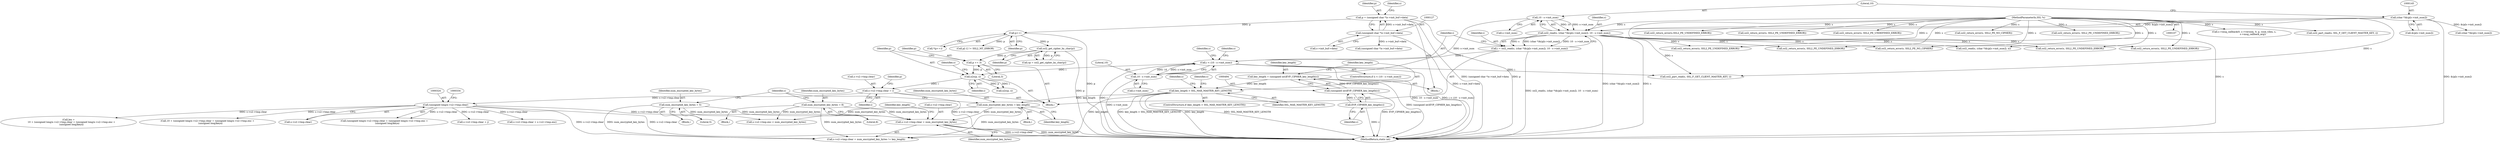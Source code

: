 digraph "0_openssl_d81a1600588b726c2bdccda7efad3cc7a87d6245_0@API" {
"1000542" [label="(Call,s->s2->tmp.clear + num_encrypted_key_bytes)"];
"1000323" [label="(Call,(unsigned long)s->s2->tmp.clear)"];
"1000234" [label="(Call,s->s2->tmp.clear = i)"];
"1000231" [label="(Call,n2s(p, i))"];
"1000228" [label="(Call,p += 3)"];
"1000205" [label="(Call,ssl2_get_cipher_by_char(p))"];
"1000178" [label="(Call,p++)"];
"1000124" [label="(Call,p = (unsigned char *)s->init_buf->data)"];
"1000126" [label="(Call,(unsigned char *)s->init_buf->data)"];
"1000158" [label="(Call,i < (10 - s->init_num))"];
"1000140" [label="(Call,i = ssl2_read(s, (char *)&(p[s->init_num]), 10 - s->init_num))"];
"1000142" [label="(Call,ssl2_read(s, (char *)&(p[s->init_num]), 10 - s->init_num))"];
"1000108" [label="(MethodParameterIn,SSL *s)"];
"1000144" [label="(Call,(char *)&(p[s->init_num]))"];
"1000152" [label="(Call,10 - s->init_num)"];
"1000160" [label="(Call,10 - s->init_num)"];
"1000532" [label="(Call,num_encrypted_key_bytes = 5)"];
"1000525" [label="(Call,num_encrypted_key_bytes = 8)"];
"1000537" [label="(Call,num_encrypted_key_bytes = key_length)"];
"1000498" [label="(Call,key_length > SSL_MAX_MASTER_KEY_LENGTH)"];
"1000491" [label="(Call,key_length = (unsigned int)EVP_CIPHER_key_length(c))"];
"1000493" [label="(Call,(unsigned int)EVP_CIPHER_key_length(c))"];
"1000495" [label="(Call,EVP_CIPHER_key_length(c))"];
"1000177" [label="(Call,*(p++))"];
"1000491" [label="(Call,key_length = (unsigned int)EVP_CIPHER_key_length(c))"];
"1000230" [label="(Literal,3)"];
"1000153" [label="(Literal,10)"];
"1000235" [label="(Call,s->s2->tmp.clear)"];
"1000350" [label="(Call,ssl2_return_error(s, SSL2_PE_UNDEFINED_ERROR))"];
"1000563" [label="(Call,s->s2->tmp.enc < num_encrypted_key_bytes)"];
"1000526" [label="(Identifier,num_encrypted_key_bytes)"];
"1000493" [label="(Call,(unsigned int)EVP_CIPHER_key_length(c))"];
"1000372" [label="(Call,(char *)&(p[s->init_num]))"];
"1000496" [label="(Identifier,c)"];
"1000108" [label="(MethodParameterIn,SSL *s)"];
"1000534" [label="(Literal,5)"];
"1000541" [label="(Call,s->s2->tmp.clear + num_encrypted_key_bytes != key_length)"];
"1000154" [label="(Call,s->init_num)"];
"1000395" [label="(Call,s->msg_callback(0, s->version, 0, p, (size_t)len, s,\n                        s->msg_callback_arg))"];
"1000234" [label="(Call,s->s2->tmp.clear = i)"];
"1000172" [label="(Identifier,s)"];
"1000318" [label="(Call,len =\n        10 + (unsigned long)s->s2->tmp.clear + (unsigned long)s->s2->tmp.enc +\n        (unsigned long)keya)"];
"1000203" [label="(Call,cp = ssl2_get_cipher_by_char(p))"];
"1000232" [label="(Identifier,p)"];
"1000536" [label="(Block,)"];
"1000543" [label="(Call,s->s2->tmp.clear)"];
"1000228" [label="(Call,p += 3)"];
"1000498" [label="(Call,key_length > SSL_MAX_MASTER_KEY_LENGTH)"];
"1000142" [label="(Call,ssl2_read(s, (char *)&(p[s->init_num]), 10 - s->init_num))"];
"1000320" [label="(Call,10 + (unsigned long)s->s2->tmp.clear + (unsigned long)s->s2->tmp.enc +\n        (unsigned long)keya)"];
"1000386" [label="(Call,ssl2_part_read(s, SSL_F_GET_CLIENT_MASTER_KEY, i))"];
"1000109" [label="(Block,)"];
"1000229" [label="(Identifier,p)"];
"1000233" [label="(Identifier,i)"];
"1000542" [label="(Call,s->s2->tmp.clear + num_encrypted_key_bytes)"];
"1000183" [label="(Call,p[-1] != SSL2_MT_ERROR)"];
"1000495" [label="(Call,EVP_CIPHER_key_length(c))"];
"1000500" [label="(Identifier,SSL_MAX_MASTER_KEY_LENGTH)"];
"1000322" [label="(Call,(unsigned long)s->s2->tmp.clear + (unsigned long)s->s2->tmp.enc +\n        (unsigned long)keya)"];
"1000166" [label="(Call,ssl2_part_read(s, SSL_F_GET_CLIENT_MASTER_KEY, i))"];
"1000139" [label="(Block,)"];
"1000531" [label="(Block,)"];
"1000573" [label="(Call,ssl2_return_error(s,SSL2_PE_UNDEFINED_ERROR))"];
"1000421" [label="(Call,s->s2->tmp.clear + s->s2->tmp.enc)"];
"1000532" [label="(Call,num_encrypted_key_bytes = 5)"];
"1000158" [label="(Call,i < (10 - s->init_num))"];
"1000452" [label="(Call,ssl2_return_error(s, SSL2_PE_UNDEFINED_ERROR))"];
"1000161" [label="(Literal,10)"];
"1000231" [label="(Call,n2s(p, i))"];
"1000128" [label="(Call,s->init_buf->data)"];
"1000323" [label="(Call,(unsigned long)s->s2->tmp.clear)"];
"1000205" [label="(Call,ssl2_get_cipher_by_char(p))"];
"1000206" [label="(Identifier,p)"];
"1000497" [label="(ControlStructure,if (key_length > SSL_MAX_MASTER_KEY_LENGTH))"];
"1000546" [label="(Identifier,s)"];
"1000152" [label="(Call,10 - s->init_num)"];
"1000370" [label="(Call,ssl2_read(s, (char *)&(p[s->init_num]), n))"];
"1000539" [label="(Identifier,key_length)"];
"1000502" [label="(Call,ssl2_return_error(s, SSL2_PE_UNDEFINED_ERROR))"];
"1000499" [label="(Identifier,key_length)"];
"1000159" [label="(Identifier,i)"];
"1000302" [label="(Call,ssl2_return_error(s, SSL2_PE_UNDEFINED_ERROR))"];
"1000162" [label="(Call,s->init_num)"];
"1000527" [label="(Literal,8)"];
"1000533" [label="(Identifier,num_encrypted_key_bytes)"];
"1000146" [label="(Call,&(p[s->init_num]))"];
"1000190" [label="(Call,ssl2_return_error(s, SSL2_PE_UNDEFINED_ERROR))"];
"1000141" [label="(Identifier,i)"];
"1000492" [label="(Identifier,key_length)"];
"1000483" [label="(Call,ssl2_return_error(s, SSL2_PE_NO_CIPHER))"];
"1000525" [label="(Call,num_encrypted_key_bytes = 8)"];
"1000160" [label="(Call,10 - s->init_num)"];
"1000325" [label="(Call,s->s2->tmp.clear)"];
"1000157" [label="(ControlStructure,if (i < (10 - s->init_num)))"];
"1000537" [label="(Call,num_encrypted_key_bytes = key_length)"];
"1000516" [label="(Identifier,s)"];
"1000238" [label="(Identifier,s)"];
"1000167" [label="(Identifier,s)"];
"1000178" [label="(Call,p++)"];
"1000243" [label="(Call,n2s(p, i))"];
"1000701" [label="(MethodReturn,static int)"];
"1000553" [label="(Call,ssl2_return_error(s, SSL2_PE_UNDEFINED_ERROR))"];
"1000654" [label="(Call,s->s2->tmp.clear + j)"];
"1000550" [label="(Identifier,num_encrypted_key_bytes)"];
"1000263" [label="(Call,ssl2_return_error(s, SSL2_PE_UNDEFINED_ERROR))"];
"1000244" [label="(Identifier,p)"];
"1000521" [label="(Block,)"];
"1000140" [label="(Call,i = ssl2_read(s, (char *)&(p[s->init_num]), 10 - s->init_num))"];
"1000212" [label="(Call,ssl2_return_error(s, SSL2_PE_NO_CIPHER))"];
"1000503" [label="(Identifier,s)"];
"1000144" [label="(Call,(char *)&(p[s->init_num]))"];
"1000179" [label="(Identifier,p)"];
"1000126" [label="(Call,(unsigned char *)s->init_buf->data)"];
"1000242" [label="(Identifier,i)"];
"1000125" [label="(Identifier,p)"];
"1000538" [label="(Identifier,num_encrypted_key_bytes)"];
"1000136" [label="(Identifier,s)"];
"1000124" [label="(Call,p = (unsigned char *)s->init_buf->data)"];
"1000286" [label="(Call,(unsigned char *)s->init_buf->data)"];
"1000551" [label="(Identifier,key_length)"];
"1000143" [label="(Identifier,s)"];
"1000542" -> "1000541"  [label="AST: "];
"1000542" -> "1000550"  [label="CFG: "];
"1000543" -> "1000542"  [label="AST: "];
"1000550" -> "1000542"  [label="AST: "];
"1000551" -> "1000542"  [label="CFG: "];
"1000542" -> "1000701"  [label="DDG: num_encrypted_key_bytes"];
"1000542" -> "1000701"  [label="DDG: s->s2->tmp.clear"];
"1000323" -> "1000542"  [label="DDG: s->s2->tmp.clear"];
"1000532" -> "1000542"  [label="DDG: num_encrypted_key_bytes"];
"1000525" -> "1000542"  [label="DDG: num_encrypted_key_bytes"];
"1000537" -> "1000542"  [label="DDG: num_encrypted_key_bytes"];
"1000323" -> "1000322"  [label="AST: "];
"1000323" -> "1000325"  [label="CFG: "];
"1000324" -> "1000323"  [label="AST: "];
"1000325" -> "1000323"  [label="AST: "];
"1000334" -> "1000323"  [label="CFG: "];
"1000323" -> "1000701"  [label="DDG: s->s2->tmp.clear"];
"1000323" -> "1000318"  [label="DDG: s->s2->tmp.clear"];
"1000323" -> "1000320"  [label="DDG: s->s2->tmp.clear"];
"1000323" -> "1000322"  [label="DDG: s->s2->tmp.clear"];
"1000234" -> "1000323"  [label="DDG: s->s2->tmp.clear"];
"1000323" -> "1000421"  [label="DDG: s->s2->tmp.clear"];
"1000323" -> "1000541"  [label="DDG: s->s2->tmp.clear"];
"1000323" -> "1000654"  [label="DDG: s->s2->tmp.clear"];
"1000234" -> "1000139"  [label="AST: "];
"1000234" -> "1000242"  [label="CFG: "];
"1000235" -> "1000234"  [label="AST: "];
"1000242" -> "1000234"  [label="AST: "];
"1000244" -> "1000234"  [label="CFG: "];
"1000234" -> "1000701"  [label="DDG: s->s2->tmp.clear"];
"1000231" -> "1000234"  [label="DDG: i"];
"1000231" -> "1000139"  [label="AST: "];
"1000231" -> "1000233"  [label="CFG: "];
"1000232" -> "1000231"  [label="AST: "];
"1000233" -> "1000231"  [label="AST: "];
"1000238" -> "1000231"  [label="CFG: "];
"1000228" -> "1000231"  [label="DDG: p"];
"1000158" -> "1000231"  [label="DDG: i"];
"1000231" -> "1000243"  [label="DDG: p"];
"1000231" -> "1000243"  [label="DDG: i"];
"1000228" -> "1000139"  [label="AST: "];
"1000228" -> "1000230"  [label="CFG: "];
"1000229" -> "1000228"  [label="AST: "];
"1000230" -> "1000228"  [label="AST: "];
"1000232" -> "1000228"  [label="CFG: "];
"1000205" -> "1000228"  [label="DDG: p"];
"1000205" -> "1000203"  [label="AST: "];
"1000205" -> "1000206"  [label="CFG: "];
"1000206" -> "1000205"  [label="AST: "];
"1000203" -> "1000205"  [label="CFG: "];
"1000205" -> "1000701"  [label="DDG: p"];
"1000205" -> "1000203"  [label="DDG: p"];
"1000178" -> "1000205"  [label="DDG: p"];
"1000178" -> "1000177"  [label="AST: "];
"1000178" -> "1000179"  [label="CFG: "];
"1000179" -> "1000178"  [label="AST: "];
"1000177" -> "1000178"  [label="CFG: "];
"1000178" -> "1000701"  [label="DDG: p"];
"1000124" -> "1000178"  [label="DDG: p"];
"1000178" -> "1000183"  [label="DDG: p"];
"1000124" -> "1000109"  [label="AST: "];
"1000124" -> "1000126"  [label="CFG: "];
"1000125" -> "1000124"  [label="AST: "];
"1000126" -> "1000124"  [label="AST: "];
"1000136" -> "1000124"  [label="CFG: "];
"1000124" -> "1000701"  [label="DDG: (unsigned char *)s->init_buf->data"];
"1000124" -> "1000701"  [label="DDG: p"];
"1000126" -> "1000124"  [label="DDG: s->init_buf->data"];
"1000126" -> "1000128"  [label="CFG: "];
"1000127" -> "1000126"  [label="AST: "];
"1000128" -> "1000126"  [label="AST: "];
"1000126" -> "1000701"  [label="DDG: s->init_buf->data"];
"1000126" -> "1000286"  [label="DDG: s->init_buf->data"];
"1000158" -> "1000157"  [label="AST: "];
"1000158" -> "1000160"  [label="CFG: "];
"1000159" -> "1000158"  [label="AST: "];
"1000160" -> "1000158"  [label="AST: "];
"1000167" -> "1000158"  [label="CFG: "];
"1000172" -> "1000158"  [label="CFG: "];
"1000158" -> "1000701"  [label="DDG: i"];
"1000158" -> "1000701"  [label="DDG: 10 - s->init_num"];
"1000158" -> "1000701"  [label="DDG: i < (10 - s->init_num)"];
"1000140" -> "1000158"  [label="DDG: i"];
"1000160" -> "1000158"  [label="DDG: 10"];
"1000160" -> "1000158"  [label="DDG: s->init_num"];
"1000158" -> "1000166"  [label="DDG: i"];
"1000140" -> "1000139"  [label="AST: "];
"1000140" -> "1000142"  [label="CFG: "];
"1000141" -> "1000140"  [label="AST: "];
"1000142" -> "1000140"  [label="AST: "];
"1000159" -> "1000140"  [label="CFG: "];
"1000140" -> "1000701"  [label="DDG: ssl2_read(s, (char *)&(p[s->init_num]), 10 - s->init_num)"];
"1000142" -> "1000140"  [label="DDG: s"];
"1000142" -> "1000140"  [label="DDG: (char *)&(p[s->init_num])"];
"1000142" -> "1000140"  [label="DDG: 10 - s->init_num"];
"1000142" -> "1000152"  [label="CFG: "];
"1000143" -> "1000142"  [label="AST: "];
"1000144" -> "1000142"  [label="AST: "];
"1000152" -> "1000142"  [label="AST: "];
"1000142" -> "1000701"  [label="DDG: (char *)&(p[s->init_num])"];
"1000142" -> "1000701"  [label="DDG: s"];
"1000108" -> "1000142"  [label="DDG: s"];
"1000144" -> "1000142"  [label="DDG: &(p[s->init_num])"];
"1000152" -> "1000142"  [label="DDG: 10"];
"1000152" -> "1000142"  [label="DDG: s->init_num"];
"1000142" -> "1000166"  [label="DDG: s"];
"1000142" -> "1000190"  [label="DDG: s"];
"1000142" -> "1000212"  [label="DDG: s"];
"1000142" -> "1000263"  [label="DDG: s"];
"1000142" -> "1000302"  [label="DDG: s"];
"1000142" -> "1000350"  [label="DDG: s"];
"1000142" -> "1000370"  [label="DDG: s"];
"1000108" -> "1000107"  [label="AST: "];
"1000108" -> "1000701"  [label="DDG: s"];
"1000108" -> "1000166"  [label="DDG: s"];
"1000108" -> "1000190"  [label="DDG: s"];
"1000108" -> "1000212"  [label="DDG: s"];
"1000108" -> "1000263"  [label="DDG: s"];
"1000108" -> "1000302"  [label="DDG: s"];
"1000108" -> "1000350"  [label="DDG: s"];
"1000108" -> "1000370"  [label="DDG: s"];
"1000108" -> "1000386"  [label="DDG: s"];
"1000108" -> "1000395"  [label="DDG: s"];
"1000108" -> "1000452"  [label="DDG: s"];
"1000108" -> "1000483"  [label="DDG: s"];
"1000108" -> "1000502"  [label="DDG: s"];
"1000108" -> "1000553"  [label="DDG: s"];
"1000108" -> "1000573"  [label="DDG: s"];
"1000144" -> "1000146"  [label="CFG: "];
"1000145" -> "1000144"  [label="AST: "];
"1000146" -> "1000144"  [label="AST: "];
"1000153" -> "1000144"  [label="CFG: "];
"1000144" -> "1000701"  [label="DDG: &(p[s->init_num])"];
"1000144" -> "1000372"  [label="DDG: &(p[s->init_num])"];
"1000152" -> "1000154"  [label="CFG: "];
"1000153" -> "1000152"  [label="AST: "];
"1000154" -> "1000152"  [label="AST: "];
"1000152" -> "1000160"  [label="DDG: s->init_num"];
"1000160" -> "1000162"  [label="CFG: "];
"1000161" -> "1000160"  [label="AST: "];
"1000162" -> "1000160"  [label="AST: "];
"1000160" -> "1000701"  [label="DDG: s->init_num"];
"1000532" -> "1000531"  [label="AST: "];
"1000532" -> "1000534"  [label="CFG: "];
"1000533" -> "1000532"  [label="AST: "];
"1000534" -> "1000532"  [label="AST: "];
"1000546" -> "1000532"  [label="CFG: "];
"1000532" -> "1000541"  [label="DDG: num_encrypted_key_bytes"];
"1000532" -> "1000563"  [label="DDG: num_encrypted_key_bytes"];
"1000525" -> "1000521"  [label="AST: "];
"1000525" -> "1000527"  [label="CFG: "];
"1000526" -> "1000525"  [label="AST: "];
"1000527" -> "1000525"  [label="AST: "];
"1000546" -> "1000525"  [label="CFG: "];
"1000525" -> "1000541"  [label="DDG: num_encrypted_key_bytes"];
"1000525" -> "1000563"  [label="DDG: num_encrypted_key_bytes"];
"1000537" -> "1000536"  [label="AST: "];
"1000537" -> "1000539"  [label="CFG: "];
"1000538" -> "1000537"  [label="AST: "];
"1000539" -> "1000537"  [label="AST: "];
"1000546" -> "1000537"  [label="CFG: "];
"1000498" -> "1000537"  [label="DDG: key_length"];
"1000537" -> "1000541"  [label="DDG: num_encrypted_key_bytes"];
"1000537" -> "1000563"  [label="DDG: num_encrypted_key_bytes"];
"1000498" -> "1000497"  [label="AST: "];
"1000498" -> "1000500"  [label="CFG: "];
"1000499" -> "1000498"  [label="AST: "];
"1000500" -> "1000498"  [label="AST: "];
"1000503" -> "1000498"  [label="CFG: "];
"1000516" -> "1000498"  [label="CFG: "];
"1000498" -> "1000701"  [label="DDG: key_length > SSL_MAX_MASTER_KEY_LENGTH"];
"1000498" -> "1000701"  [label="DDG: key_length"];
"1000498" -> "1000701"  [label="DDG: SSL_MAX_MASTER_KEY_LENGTH"];
"1000491" -> "1000498"  [label="DDG: key_length"];
"1000498" -> "1000541"  [label="DDG: key_length"];
"1000491" -> "1000109"  [label="AST: "];
"1000491" -> "1000493"  [label="CFG: "];
"1000492" -> "1000491"  [label="AST: "];
"1000493" -> "1000491"  [label="AST: "];
"1000499" -> "1000491"  [label="CFG: "];
"1000491" -> "1000701"  [label="DDG: (unsigned int)EVP_CIPHER_key_length(c)"];
"1000493" -> "1000491"  [label="DDG: EVP_CIPHER_key_length(c)"];
"1000493" -> "1000495"  [label="CFG: "];
"1000494" -> "1000493"  [label="AST: "];
"1000495" -> "1000493"  [label="AST: "];
"1000493" -> "1000701"  [label="DDG: EVP_CIPHER_key_length(c)"];
"1000495" -> "1000493"  [label="DDG: c"];
"1000495" -> "1000496"  [label="CFG: "];
"1000496" -> "1000495"  [label="AST: "];
"1000495" -> "1000701"  [label="DDG: c"];
}
